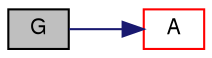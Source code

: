 digraph "G"
{
  bgcolor="transparent";
  edge [fontname="FreeSans",fontsize="10",labelfontname="FreeSans",labelfontsize="10"];
  node [fontname="FreeSans",fontsize="10",shape=record];
  rankdir="LR";
  Node201 [label="G",height=0.2,width=0.4,color="black", fillcolor="grey75", style="filled", fontcolor="black"];
  Node201 -> Node202 [color="midnightblue",fontsize="10",style="solid",fontname="FreeSans"];
  Node202 [label="A",height=0.2,width=0.4,color="red",URL="$a30158.html#aa17e45fa89d3fbbd80e75583d8819888",tooltip="Helmholtz free energy [J/kg]. "];
}
